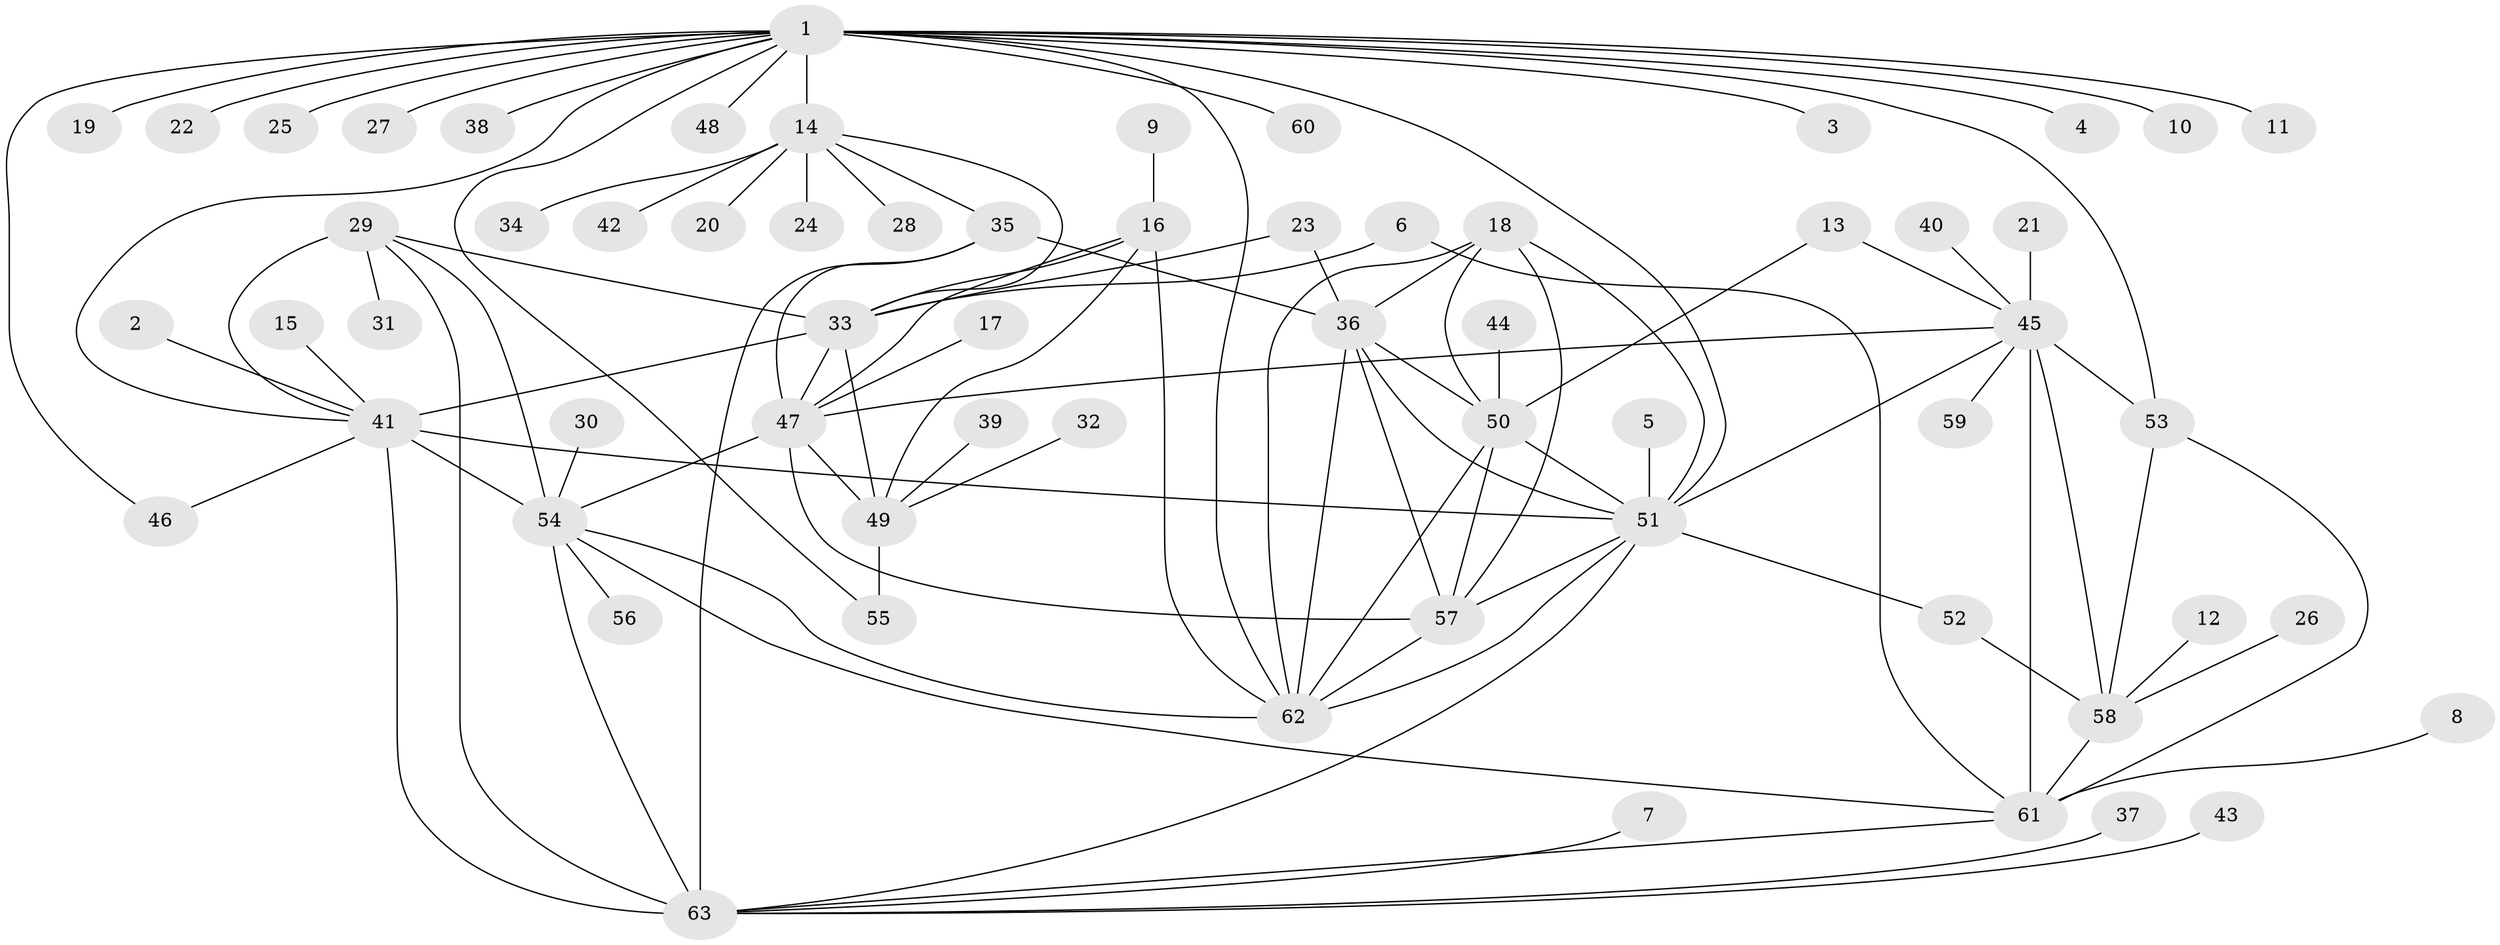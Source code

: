 // original degree distribution, {6: 0.05555555555555555, 8: 0.023809523809523808, 12: 0.023809523809523808, 10: 0.015873015873015872, 13: 0.031746031746031744, 7: 0.031746031746031744, 9: 0.03968253968253968, 11: 0.015873015873015872, 2: 0.16666666666666666, 1: 0.5634920634920635, 4: 0.015873015873015872, 3: 0.015873015873015872}
// Generated by graph-tools (version 1.1) at 2025/50/03/09/25 03:50:33]
// undirected, 63 vertices, 103 edges
graph export_dot {
graph [start="1"]
  node [color=gray90,style=filled];
  1;
  2;
  3;
  4;
  5;
  6;
  7;
  8;
  9;
  10;
  11;
  12;
  13;
  14;
  15;
  16;
  17;
  18;
  19;
  20;
  21;
  22;
  23;
  24;
  25;
  26;
  27;
  28;
  29;
  30;
  31;
  32;
  33;
  34;
  35;
  36;
  37;
  38;
  39;
  40;
  41;
  42;
  43;
  44;
  45;
  46;
  47;
  48;
  49;
  50;
  51;
  52;
  53;
  54;
  55;
  56;
  57;
  58;
  59;
  60;
  61;
  62;
  63;
  1 -- 3 [weight=1.0];
  1 -- 4 [weight=1.0];
  1 -- 10 [weight=1.0];
  1 -- 11 [weight=1.0];
  1 -- 14 [weight=8.0];
  1 -- 19 [weight=1.0];
  1 -- 22 [weight=1.0];
  1 -- 25 [weight=1.0];
  1 -- 27 [weight=1.0];
  1 -- 38 [weight=1.0];
  1 -- 41 [weight=1.0];
  1 -- 46 [weight=1.0];
  1 -- 48 [weight=1.0];
  1 -- 51 [weight=1.0];
  1 -- 53 [weight=1.0];
  1 -- 55 [weight=1.0];
  1 -- 60 [weight=1.0];
  1 -- 62 [weight=1.0];
  2 -- 41 [weight=1.0];
  5 -- 51 [weight=1.0];
  6 -- 33 [weight=1.0];
  6 -- 61 [weight=1.0];
  7 -- 63 [weight=1.0];
  8 -- 61 [weight=1.0];
  9 -- 16 [weight=1.0];
  12 -- 58 [weight=1.0];
  13 -- 45 [weight=1.0];
  13 -- 50 [weight=1.0];
  14 -- 20 [weight=1.0];
  14 -- 24 [weight=1.0];
  14 -- 28 [weight=1.0];
  14 -- 33 [weight=1.0];
  14 -- 34 [weight=1.0];
  14 -- 35 [weight=1.0];
  14 -- 42 [weight=1.0];
  15 -- 41 [weight=1.0];
  16 -- 33 [weight=1.0];
  16 -- 47 [weight=1.0];
  16 -- 49 [weight=3.0];
  16 -- 62 [weight=1.0];
  17 -- 47 [weight=1.0];
  18 -- 36 [weight=1.0];
  18 -- 50 [weight=1.0];
  18 -- 51 [weight=1.0];
  18 -- 57 [weight=1.0];
  18 -- 62 [weight=1.0];
  21 -- 45 [weight=1.0];
  23 -- 33 [weight=1.0];
  23 -- 36 [weight=1.0];
  26 -- 58 [weight=1.0];
  29 -- 31 [weight=1.0];
  29 -- 33 [weight=1.0];
  29 -- 41 [weight=1.0];
  29 -- 54 [weight=3.0];
  29 -- 63 [weight=1.0];
  30 -- 54 [weight=1.0];
  32 -- 49 [weight=1.0];
  33 -- 41 [weight=1.0];
  33 -- 47 [weight=1.0];
  33 -- 49 [weight=3.0];
  35 -- 36 [weight=1.0];
  35 -- 47 [weight=1.0];
  35 -- 63 [weight=1.0];
  36 -- 50 [weight=1.0];
  36 -- 51 [weight=1.0];
  36 -- 57 [weight=1.0];
  36 -- 62 [weight=1.0];
  37 -- 63 [weight=1.0];
  39 -- 49 [weight=1.0];
  40 -- 45 [weight=1.0];
  41 -- 46 [weight=1.0];
  41 -- 51 [weight=2.0];
  41 -- 54 [weight=3.0];
  41 -- 63 [weight=1.0];
  43 -- 63 [weight=1.0];
  44 -- 50 [weight=1.0];
  45 -- 47 [weight=1.0];
  45 -- 51 [weight=1.0];
  45 -- 53 [weight=3.0];
  45 -- 58 [weight=3.0];
  45 -- 59 [weight=1.0];
  45 -- 61 [weight=3.0];
  47 -- 49 [weight=3.0];
  47 -- 54 [weight=1.0];
  47 -- 57 [weight=1.0];
  49 -- 55 [weight=1.0];
  50 -- 51 [weight=1.0];
  50 -- 57 [weight=1.0];
  50 -- 62 [weight=1.0];
  51 -- 52 [weight=1.0];
  51 -- 57 [weight=1.0];
  51 -- 62 [weight=1.0];
  51 -- 63 [weight=1.0];
  52 -- 58 [weight=1.0];
  53 -- 58 [weight=1.0];
  53 -- 61 [weight=1.0];
  54 -- 56 [weight=1.0];
  54 -- 61 [weight=1.0];
  54 -- 62 [weight=1.0];
  54 -- 63 [weight=3.0];
  57 -- 62 [weight=1.0];
  58 -- 61 [weight=1.0];
  61 -- 63 [weight=1.0];
}
